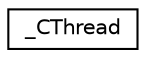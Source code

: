 digraph "Graphical Class Hierarchy"
{
 // LATEX_PDF_SIZE
  edge [fontname="Helvetica",fontsize="10",labelfontname="Helvetica",labelfontsize="10"];
  node [fontname="Helvetica",fontsize="10",shape=record];
  rankdir="LR";
  Node0 [label="_CThread",height=0.2,width=0.4,color="black", fillcolor="white", style="filled",URL="$struct___c_thread.html",tooltip=" "];
}
